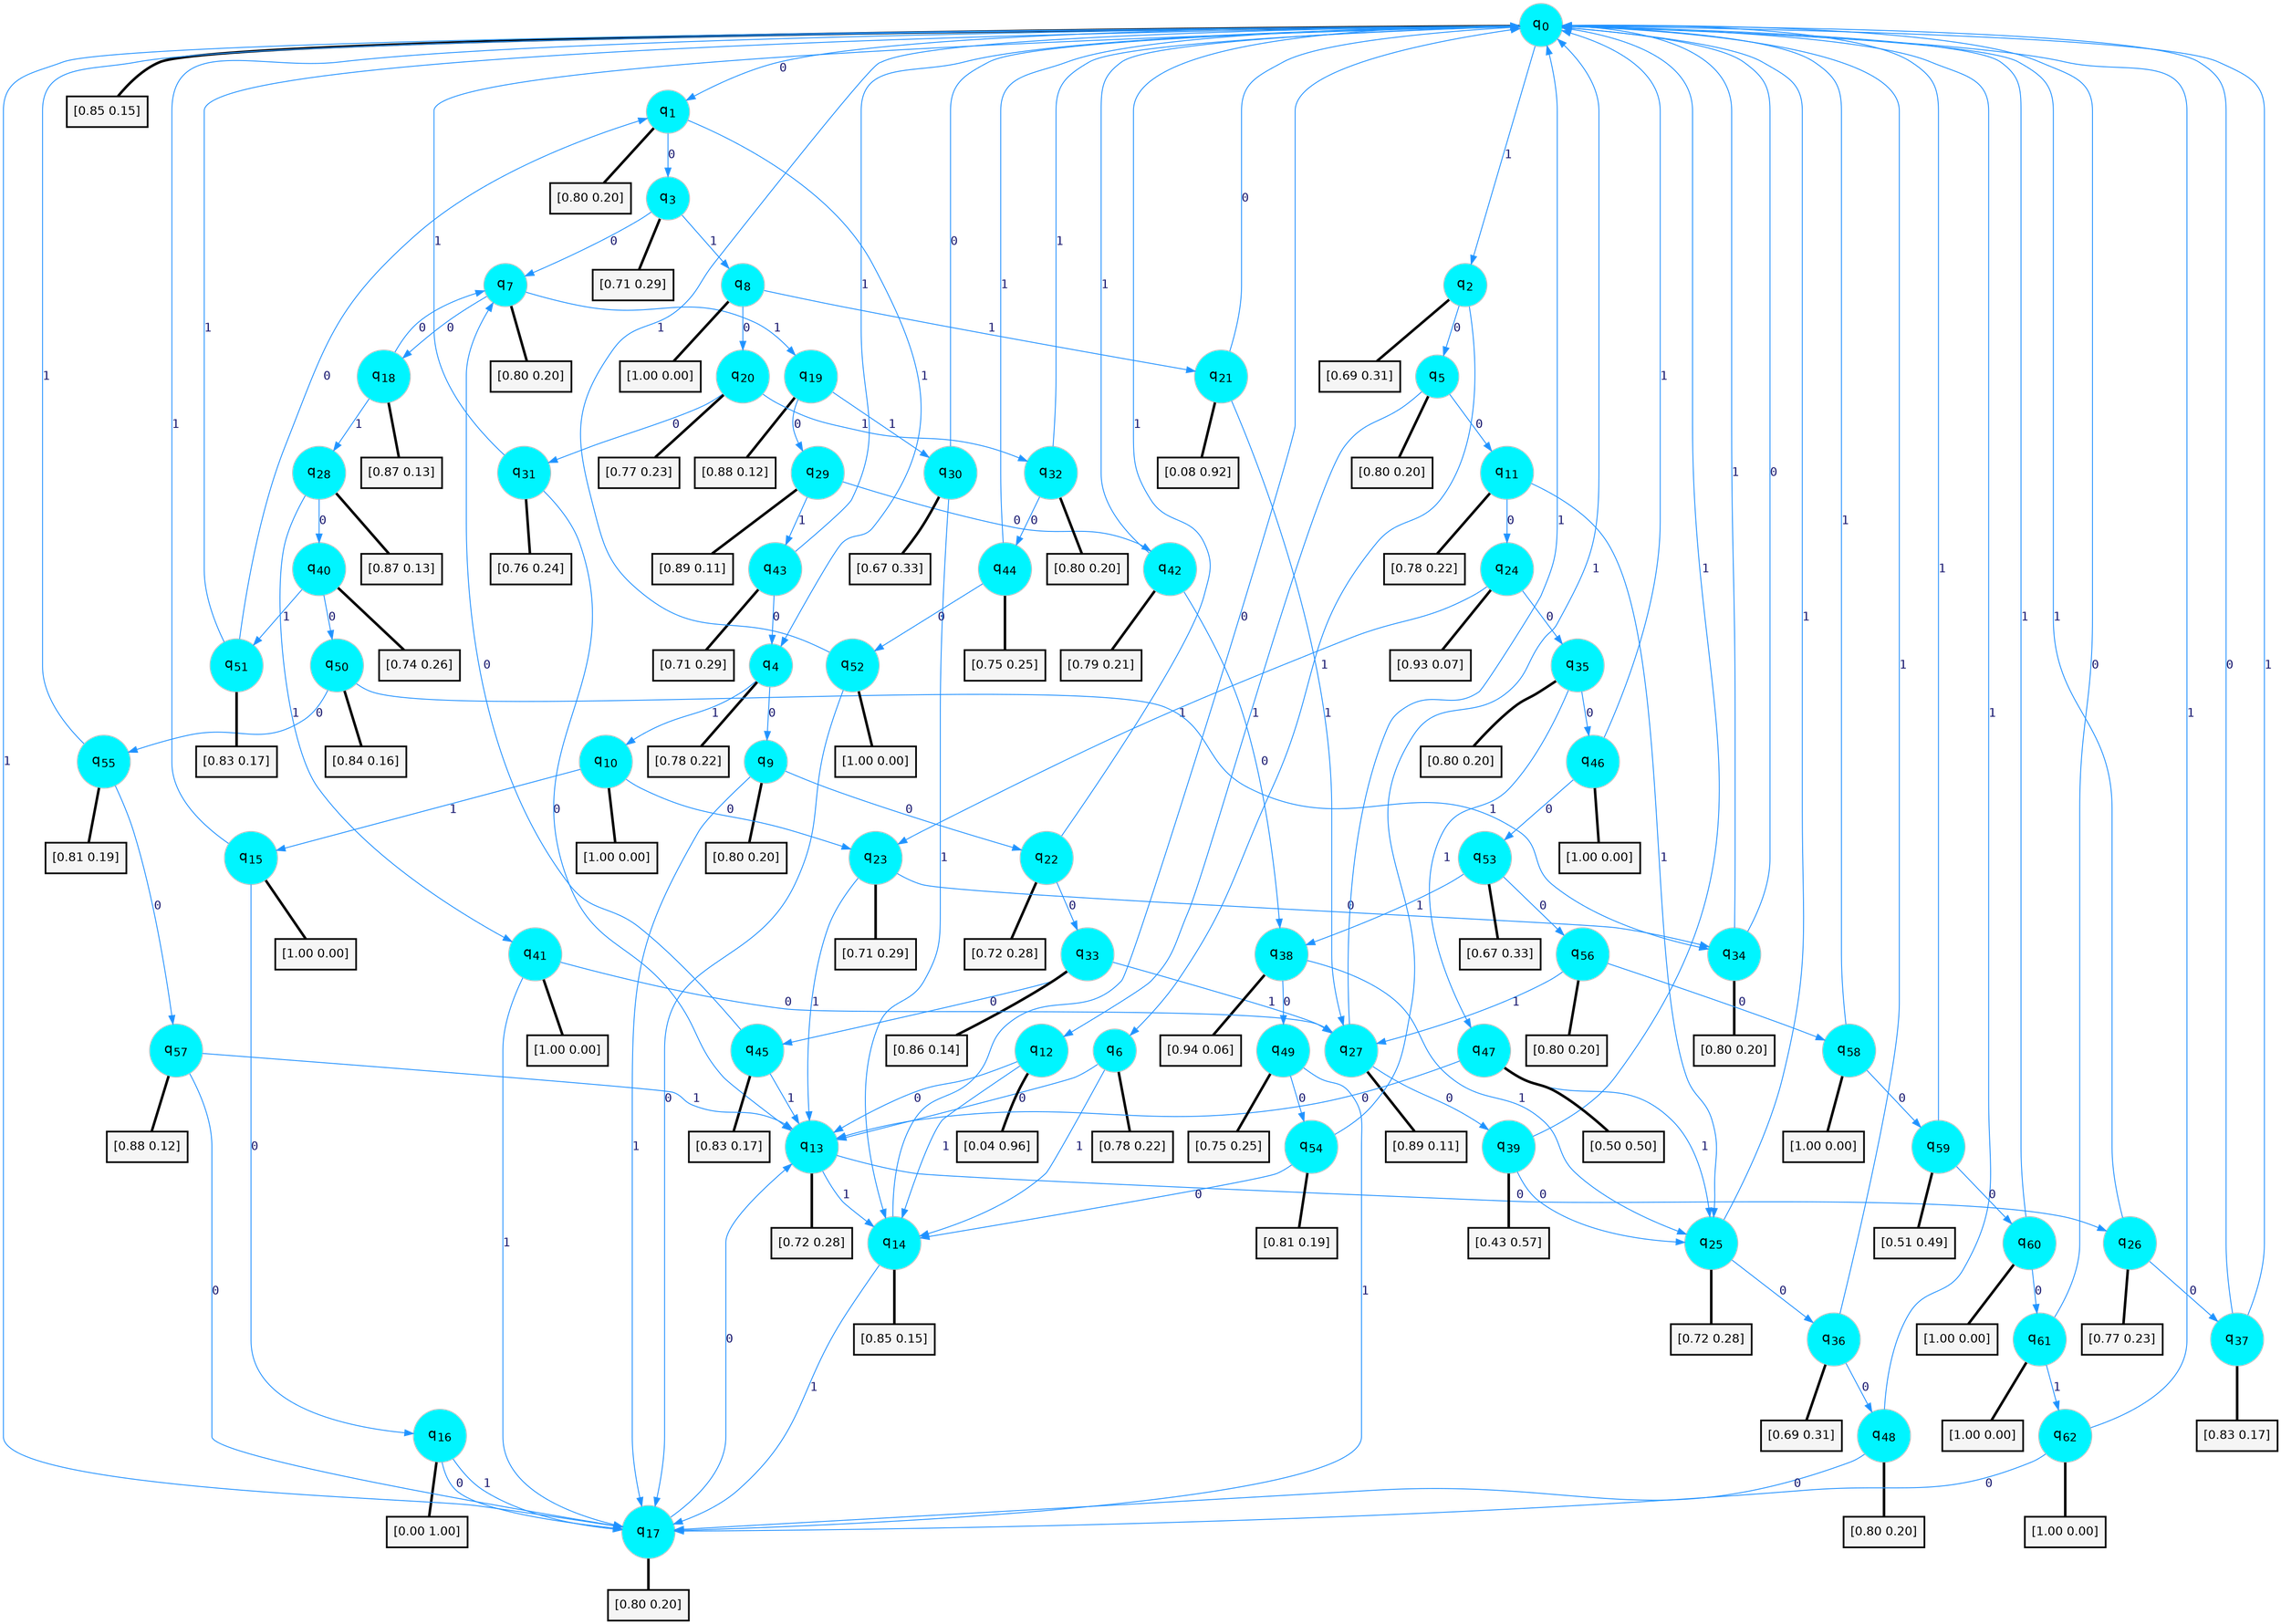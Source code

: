 digraph G {
graph [
bgcolor=transparent, dpi=300, rankdir=TD, size="40,25"];
node [
color=gray, fillcolor=turquoise1, fontcolor=black, fontname=Helvetica, fontsize=16, fontweight=bold, shape=circle, style=filled];
edge [
arrowsize=1, color=dodgerblue1, fontcolor=midnightblue, fontname=courier, fontweight=bold, penwidth=1, style=solid, weight=20];
0[label=<q<SUB>0</SUB>>];
1[label=<q<SUB>1</SUB>>];
2[label=<q<SUB>2</SUB>>];
3[label=<q<SUB>3</SUB>>];
4[label=<q<SUB>4</SUB>>];
5[label=<q<SUB>5</SUB>>];
6[label=<q<SUB>6</SUB>>];
7[label=<q<SUB>7</SUB>>];
8[label=<q<SUB>8</SUB>>];
9[label=<q<SUB>9</SUB>>];
10[label=<q<SUB>10</SUB>>];
11[label=<q<SUB>11</SUB>>];
12[label=<q<SUB>12</SUB>>];
13[label=<q<SUB>13</SUB>>];
14[label=<q<SUB>14</SUB>>];
15[label=<q<SUB>15</SUB>>];
16[label=<q<SUB>16</SUB>>];
17[label=<q<SUB>17</SUB>>];
18[label=<q<SUB>18</SUB>>];
19[label=<q<SUB>19</SUB>>];
20[label=<q<SUB>20</SUB>>];
21[label=<q<SUB>21</SUB>>];
22[label=<q<SUB>22</SUB>>];
23[label=<q<SUB>23</SUB>>];
24[label=<q<SUB>24</SUB>>];
25[label=<q<SUB>25</SUB>>];
26[label=<q<SUB>26</SUB>>];
27[label=<q<SUB>27</SUB>>];
28[label=<q<SUB>28</SUB>>];
29[label=<q<SUB>29</SUB>>];
30[label=<q<SUB>30</SUB>>];
31[label=<q<SUB>31</SUB>>];
32[label=<q<SUB>32</SUB>>];
33[label=<q<SUB>33</SUB>>];
34[label=<q<SUB>34</SUB>>];
35[label=<q<SUB>35</SUB>>];
36[label=<q<SUB>36</SUB>>];
37[label=<q<SUB>37</SUB>>];
38[label=<q<SUB>38</SUB>>];
39[label=<q<SUB>39</SUB>>];
40[label=<q<SUB>40</SUB>>];
41[label=<q<SUB>41</SUB>>];
42[label=<q<SUB>42</SUB>>];
43[label=<q<SUB>43</SUB>>];
44[label=<q<SUB>44</SUB>>];
45[label=<q<SUB>45</SUB>>];
46[label=<q<SUB>46</SUB>>];
47[label=<q<SUB>47</SUB>>];
48[label=<q<SUB>48</SUB>>];
49[label=<q<SUB>49</SUB>>];
50[label=<q<SUB>50</SUB>>];
51[label=<q<SUB>51</SUB>>];
52[label=<q<SUB>52</SUB>>];
53[label=<q<SUB>53</SUB>>];
54[label=<q<SUB>54</SUB>>];
55[label=<q<SUB>55</SUB>>];
56[label=<q<SUB>56</SUB>>];
57[label=<q<SUB>57</SUB>>];
58[label=<q<SUB>58</SUB>>];
59[label=<q<SUB>59</SUB>>];
60[label=<q<SUB>60</SUB>>];
61[label=<q<SUB>61</SUB>>];
62[label=<q<SUB>62</SUB>>];
63[label="[0.85 0.15]", shape=box,fontcolor=black, fontname=Helvetica, fontsize=14, penwidth=2, fillcolor=whitesmoke,color=black];
64[label="[0.80 0.20]", shape=box,fontcolor=black, fontname=Helvetica, fontsize=14, penwidth=2, fillcolor=whitesmoke,color=black];
65[label="[0.69 0.31]", shape=box,fontcolor=black, fontname=Helvetica, fontsize=14, penwidth=2, fillcolor=whitesmoke,color=black];
66[label="[0.71 0.29]", shape=box,fontcolor=black, fontname=Helvetica, fontsize=14, penwidth=2, fillcolor=whitesmoke,color=black];
67[label="[0.78 0.22]", shape=box,fontcolor=black, fontname=Helvetica, fontsize=14, penwidth=2, fillcolor=whitesmoke,color=black];
68[label="[0.80 0.20]", shape=box,fontcolor=black, fontname=Helvetica, fontsize=14, penwidth=2, fillcolor=whitesmoke,color=black];
69[label="[0.78 0.22]", shape=box,fontcolor=black, fontname=Helvetica, fontsize=14, penwidth=2, fillcolor=whitesmoke,color=black];
70[label="[0.80 0.20]", shape=box,fontcolor=black, fontname=Helvetica, fontsize=14, penwidth=2, fillcolor=whitesmoke,color=black];
71[label="[1.00 0.00]", shape=box,fontcolor=black, fontname=Helvetica, fontsize=14, penwidth=2, fillcolor=whitesmoke,color=black];
72[label="[0.80 0.20]", shape=box,fontcolor=black, fontname=Helvetica, fontsize=14, penwidth=2, fillcolor=whitesmoke,color=black];
73[label="[1.00 0.00]", shape=box,fontcolor=black, fontname=Helvetica, fontsize=14, penwidth=2, fillcolor=whitesmoke,color=black];
74[label="[0.78 0.22]", shape=box,fontcolor=black, fontname=Helvetica, fontsize=14, penwidth=2, fillcolor=whitesmoke,color=black];
75[label="[0.04 0.96]", shape=box,fontcolor=black, fontname=Helvetica, fontsize=14, penwidth=2, fillcolor=whitesmoke,color=black];
76[label="[0.72 0.28]", shape=box,fontcolor=black, fontname=Helvetica, fontsize=14, penwidth=2, fillcolor=whitesmoke,color=black];
77[label="[0.85 0.15]", shape=box,fontcolor=black, fontname=Helvetica, fontsize=14, penwidth=2, fillcolor=whitesmoke,color=black];
78[label="[1.00 0.00]", shape=box,fontcolor=black, fontname=Helvetica, fontsize=14, penwidth=2, fillcolor=whitesmoke,color=black];
79[label="[0.00 1.00]", shape=box,fontcolor=black, fontname=Helvetica, fontsize=14, penwidth=2, fillcolor=whitesmoke,color=black];
80[label="[0.80 0.20]", shape=box,fontcolor=black, fontname=Helvetica, fontsize=14, penwidth=2, fillcolor=whitesmoke,color=black];
81[label="[0.87 0.13]", shape=box,fontcolor=black, fontname=Helvetica, fontsize=14, penwidth=2, fillcolor=whitesmoke,color=black];
82[label="[0.88 0.12]", shape=box,fontcolor=black, fontname=Helvetica, fontsize=14, penwidth=2, fillcolor=whitesmoke,color=black];
83[label="[0.77 0.23]", shape=box,fontcolor=black, fontname=Helvetica, fontsize=14, penwidth=2, fillcolor=whitesmoke,color=black];
84[label="[0.08 0.92]", shape=box,fontcolor=black, fontname=Helvetica, fontsize=14, penwidth=2, fillcolor=whitesmoke,color=black];
85[label="[0.72 0.28]", shape=box,fontcolor=black, fontname=Helvetica, fontsize=14, penwidth=2, fillcolor=whitesmoke,color=black];
86[label="[0.71 0.29]", shape=box,fontcolor=black, fontname=Helvetica, fontsize=14, penwidth=2, fillcolor=whitesmoke,color=black];
87[label="[0.93 0.07]", shape=box,fontcolor=black, fontname=Helvetica, fontsize=14, penwidth=2, fillcolor=whitesmoke,color=black];
88[label="[0.72 0.28]", shape=box,fontcolor=black, fontname=Helvetica, fontsize=14, penwidth=2, fillcolor=whitesmoke,color=black];
89[label="[0.77 0.23]", shape=box,fontcolor=black, fontname=Helvetica, fontsize=14, penwidth=2, fillcolor=whitesmoke,color=black];
90[label="[0.89 0.11]", shape=box,fontcolor=black, fontname=Helvetica, fontsize=14, penwidth=2, fillcolor=whitesmoke,color=black];
91[label="[0.87 0.13]", shape=box,fontcolor=black, fontname=Helvetica, fontsize=14, penwidth=2, fillcolor=whitesmoke,color=black];
92[label="[0.89 0.11]", shape=box,fontcolor=black, fontname=Helvetica, fontsize=14, penwidth=2, fillcolor=whitesmoke,color=black];
93[label="[0.67 0.33]", shape=box,fontcolor=black, fontname=Helvetica, fontsize=14, penwidth=2, fillcolor=whitesmoke,color=black];
94[label="[0.76 0.24]", shape=box,fontcolor=black, fontname=Helvetica, fontsize=14, penwidth=2, fillcolor=whitesmoke,color=black];
95[label="[0.80 0.20]", shape=box,fontcolor=black, fontname=Helvetica, fontsize=14, penwidth=2, fillcolor=whitesmoke,color=black];
96[label="[0.86 0.14]", shape=box,fontcolor=black, fontname=Helvetica, fontsize=14, penwidth=2, fillcolor=whitesmoke,color=black];
97[label="[0.80 0.20]", shape=box,fontcolor=black, fontname=Helvetica, fontsize=14, penwidth=2, fillcolor=whitesmoke,color=black];
98[label="[0.80 0.20]", shape=box,fontcolor=black, fontname=Helvetica, fontsize=14, penwidth=2, fillcolor=whitesmoke,color=black];
99[label="[0.69 0.31]", shape=box,fontcolor=black, fontname=Helvetica, fontsize=14, penwidth=2, fillcolor=whitesmoke,color=black];
100[label="[0.83 0.17]", shape=box,fontcolor=black, fontname=Helvetica, fontsize=14, penwidth=2, fillcolor=whitesmoke,color=black];
101[label="[0.94 0.06]", shape=box,fontcolor=black, fontname=Helvetica, fontsize=14, penwidth=2, fillcolor=whitesmoke,color=black];
102[label="[0.43 0.57]", shape=box,fontcolor=black, fontname=Helvetica, fontsize=14, penwidth=2, fillcolor=whitesmoke,color=black];
103[label="[0.74 0.26]", shape=box,fontcolor=black, fontname=Helvetica, fontsize=14, penwidth=2, fillcolor=whitesmoke,color=black];
104[label="[1.00 0.00]", shape=box,fontcolor=black, fontname=Helvetica, fontsize=14, penwidth=2, fillcolor=whitesmoke,color=black];
105[label="[0.79 0.21]", shape=box,fontcolor=black, fontname=Helvetica, fontsize=14, penwidth=2, fillcolor=whitesmoke,color=black];
106[label="[0.71 0.29]", shape=box,fontcolor=black, fontname=Helvetica, fontsize=14, penwidth=2, fillcolor=whitesmoke,color=black];
107[label="[0.75 0.25]", shape=box,fontcolor=black, fontname=Helvetica, fontsize=14, penwidth=2, fillcolor=whitesmoke,color=black];
108[label="[0.83 0.17]", shape=box,fontcolor=black, fontname=Helvetica, fontsize=14, penwidth=2, fillcolor=whitesmoke,color=black];
109[label="[1.00 0.00]", shape=box,fontcolor=black, fontname=Helvetica, fontsize=14, penwidth=2, fillcolor=whitesmoke,color=black];
110[label="[0.50 0.50]", shape=box,fontcolor=black, fontname=Helvetica, fontsize=14, penwidth=2, fillcolor=whitesmoke,color=black];
111[label="[0.80 0.20]", shape=box,fontcolor=black, fontname=Helvetica, fontsize=14, penwidth=2, fillcolor=whitesmoke,color=black];
112[label="[0.75 0.25]", shape=box,fontcolor=black, fontname=Helvetica, fontsize=14, penwidth=2, fillcolor=whitesmoke,color=black];
113[label="[0.84 0.16]", shape=box,fontcolor=black, fontname=Helvetica, fontsize=14, penwidth=2, fillcolor=whitesmoke,color=black];
114[label="[0.83 0.17]", shape=box,fontcolor=black, fontname=Helvetica, fontsize=14, penwidth=2, fillcolor=whitesmoke,color=black];
115[label="[1.00 0.00]", shape=box,fontcolor=black, fontname=Helvetica, fontsize=14, penwidth=2, fillcolor=whitesmoke,color=black];
116[label="[0.67 0.33]", shape=box,fontcolor=black, fontname=Helvetica, fontsize=14, penwidth=2, fillcolor=whitesmoke,color=black];
117[label="[0.81 0.19]", shape=box,fontcolor=black, fontname=Helvetica, fontsize=14, penwidth=2, fillcolor=whitesmoke,color=black];
118[label="[0.81 0.19]", shape=box,fontcolor=black, fontname=Helvetica, fontsize=14, penwidth=2, fillcolor=whitesmoke,color=black];
119[label="[0.80 0.20]", shape=box,fontcolor=black, fontname=Helvetica, fontsize=14, penwidth=2, fillcolor=whitesmoke,color=black];
120[label="[0.88 0.12]", shape=box,fontcolor=black, fontname=Helvetica, fontsize=14, penwidth=2, fillcolor=whitesmoke,color=black];
121[label="[1.00 0.00]", shape=box,fontcolor=black, fontname=Helvetica, fontsize=14, penwidth=2, fillcolor=whitesmoke,color=black];
122[label="[0.51 0.49]", shape=box,fontcolor=black, fontname=Helvetica, fontsize=14, penwidth=2, fillcolor=whitesmoke,color=black];
123[label="[1.00 0.00]", shape=box,fontcolor=black, fontname=Helvetica, fontsize=14, penwidth=2, fillcolor=whitesmoke,color=black];
124[label="[1.00 0.00]", shape=box,fontcolor=black, fontname=Helvetica, fontsize=14, penwidth=2, fillcolor=whitesmoke,color=black];
125[label="[1.00 0.00]", shape=box,fontcolor=black, fontname=Helvetica, fontsize=14, penwidth=2, fillcolor=whitesmoke,color=black];
0->1 [label=0];
0->2 [label=1];
0->63 [arrowhead=none, penwidth=3,color=black];
1->3 [label=0];
1->4 [label=1];
1->64 [arrowhead=none, penwidth=3,color=black];
2->5 [label=0];
2->6 [label=1];
2->65 [arrowhead=none, penwidth=3,color=black];
3->7 [label=0];
3->8 [label=1];
3->66 [arrowhead=none, penwidth=3,color=black];
4->9 [label=0];
4->10 [label=1];
4->67 [arrowhead=none, penwidth=3,color=black];
5->11 [label=0];
5->12 [label=1];
5->68 [arrowhead=none, penwidth=3,color=black];
6->13 [label=0];
6->14 [label=1];
6->69 [arrowhead=none, penwidth=3,color=black];
7->18 [label=0];
7->19 [label=1];
7->70 [arrowhead=none, penwidth=3,color=black];
8->20 [label=0];
8->21 [label=1];
8->71 [arrowhead=none, penwidth=3,color=black];
9->22 [label=0];
9->17 [label=1];
9->72 [arrowhead=none, penwidth=3,color=black];
10->23 [label=0];
10->15 [label=1];
10->73 [arrowhead=none, penwidth=3,color=black];
11->24 [label=0];
11->25 [label=1];
11->74 [arrowhead=none, penwidth=3,color=black];
12->13 [label=0];
12->14 [label=1];
12->75 [arrowhead=none, penwidth=3,color=black];
13->26 [label=0];
13->14 [label=1];
13->76 [arrowhead=none, penwidth=3,color=black];
14->0 [label=0];
14->17 [label=1];
14->77 [arrowhead=none, penwidth=3,color=black];
15->16 [label=0];
15->0 [label=1];
15->78 [arrowhead=none, penwidth=3,color=black];
16->17 [label=0];
16->17 [label=1];
16->79 [arrowhead=none, penwidth=3,color=black];
17->13 [label=0];
17->0 [label=1];
17->80 [arrowhead=none, penwidth=3,color=black];
18->7 [label=0];
18->28 [label=1];
18->81 [arrowhead=none, penwidth=3,color=black];
19->29 [label=0];
19->30 [label=1];
19->82 [arrowhead=none, penwidth=3,color=black];
20->31 [label=0];
20->32 [label=1];
20->83 [arrowhead=none, penwidth=3,color=black];
21->0 [label=0];
21->27 [label=1];
21->84 [arrowhead=none, penwidth=3,color=black];
22->33 [label=0];
22->0 [label=1];
22->85 [arrowhead=none, penwidth=3,color=black];
23->34 [label=0];
23->13 [label=1];
23->86 [arrowhead=none, penwidth=3,color=black];
24->35 [label=0];
24->23 [label=1];
24->87 [arrowhead=none, penwidth=3,color=black];
25->36 [label=0];
25->0 [label=1];
25->88 [arrowhead=none, penwidth=3,color=black];
26->37 [label=0];
26->0 [label=1];
26->89 [arrowhead=none, penwidth=3,color=black];
27->39 [label=0];
27->0 [label=1];
27->90 [arrowhead=none, penwidth=3,color=black];
28->40 [label=0];
28->41 [label=1];
28->91 [arrowhead=none, penwidth=3,color=black];
29->42 [label=0];
29->43 [label=1];
29->92 [arrowhead=none, penwidth=3,color=black];
30->0 [label=0];
30->14 [label=1];
30->93 [arrowhead=none, penwidth=3,color=black];
31->13 [label=0];
31->0 [label=1];
31->94 [arrowhead=none, penwidth=3,color=black];
32->44 [label=0];
32->0 [label=1];
32->95 [arrowhead=none, penwidth=3,color=black];
33->45 [label=0];
33->27 [label=1];
33->96 [arrowhead=none, penwidth=3,color=black];
34->0 [label=0];
34->0 [label=1];
34->97 [arrowhead=none, penwidth=3,color=black];
35->46 [label=0];
35->47 [label=1];
35->98 [arrowhead=none, penwidth=3,color=black];
36->48 [label=0];
36->0 [label=1];
36->99 [arrowhead=none, penwidth=3,color=black];
37->0 [label=0];
37->0 [label=1];
37->100 [arrowhead=none, penwidth=3,color=black];
38->49 [label=0];
38->25 [label=1];
38->101 [arrowhead=none, penwidth=3,color=black];
39->25 [label=0];
39->0 [label=1];
39->102 [arrowhead=none, penwidth=3,color=black];
40->50 [label=0];
40->51 [label=1];
40->103 [arrowhead=none, penwidth=3,color=black];
41->27 [label=0];
41->17 [label=1];
41->104 [arrowhead=none, penwidth=3,color=black];
42->38 [label=0];
42->0 [label=1];
42->105 [arrowhead=none, penwidth=3,color=black];
43->4 [label=0];
43->0 [label=1];
43->106 [arrowhead=none, penwidth=3,color=black];
44->52 [label=0];
44->0 [label=1];
44->107 [arrowhead=none, penwidth=3,color=black];
45->7 [label=0];
45->13 [label=1];
45->108 [arrowhead=none, penwidth=3,color=black];
46->53 [label=0];
46->0 [label=1];
46->109 [arrowhead=none, penwidth=3,color=black];
47->13 [label=0];
47->25 [label=1];
47->110 [arrowhead=none, penwidth=3,color=black];
48->17 [label=0];
48->0 [label=1];
48->111 [arrowhead=none, penwidth=3,color=black];
49->54 [label=0];
49->17 [label=1];
49->112 [arrowhead=none, penwidth=3,color=black];
50->55 [label=0];
50->34 [label=1];
50->113 [arrowhead=none, penwidth=3,color=black];
51->1 [label=0];
51->0 [label=1];
51->114 [arrowhead=none, penwidth=3,color=black];
52->17 [label=0];
52->0 [label=1];
52->115 [arrowhead=none, penwidth=3,color=black];
53->56 [label=0];
53->38 [label=1];
53->116 [arrowhead=none, penwidth=3,color=black];
54->14 [label=0];
54->0 [label=1];
54->117 [arrowhead=none, penwidth=3,color=black];
55->57 [label=0];
55->0 [label=1];
55->118 [arrowhead=none, penwidth=3,color=black];
56->58 [label=0];
56->27 [label=1];
56->119 [arrowhead=none, penwidth=3,color=black];
57->17 [label=0];
57->13 [label=1];
57->120 [arrowhead=none, penwidth=3,color=black];
58->59 [label=0];
58->0 [label=1];
58->121 [arrowhead=none, penwidth=3,color=black];
59->60 [label=0];
59->0 [label=1];
59->122 [arrowhead=none, penwidth=3,color=black];
60->61 [label=0];
60->0 [label=1];
60->123 [arrowhead=none, penwidth=3,color=black];
61->0 [label=0];
61->62 [label=1];
61->124 [arrowhead=none, penwidth=3,color=black];
62->17 [label=0];
62->0 [label=1];
62->125 [arrowhead=none, penwidth=3,color=black];
}
